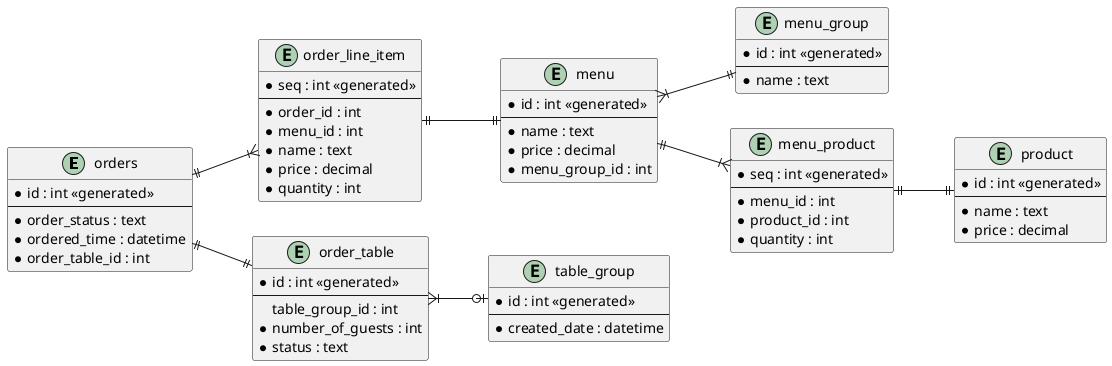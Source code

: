 @startuml

left to right direction

entity orders {
  * id : int <<generated>>
  --
  * order_status : text
  * ordered_time : datetime
  * order_table_id : int
}

entity order_line_item {
  * seq : int <<generated>>
  --
  * order_id : int
  * menu_id : int
  * name : text
  * price : decimal
  * quantity : int
}

entity menu {
  * id : int <<generated>>
  --
  * name : text
  * price : decimal
  * menu_group_id : int
}

entity menu_group {
  * id : int <<generated>>
  --
  * name : text
}

entity menu_product {
  * seq : int <<generated>>
  --
  * menu_id : int
  * product_id : int
  * quantity : int
}

entity order_table {
  * id : int <<generated>>
  --
  table_group_id : int
  * number_of_guests : int
  * status : text
}

entity table_group {
  * id : int <<generated>>
  --
  * created_date : datetime
}

entity product {
  * id : int <<generated>>
  --
  * name : text
  * price : decimal
}

orders ||--|{ order_line_item
order_line_item ||--|| menu
menu }|--|| menu_group
menu ||--|{ menu_product
order_table }|--o| table_group
menu_product ||--|| product
orders ||--|| order_table


@enduml
